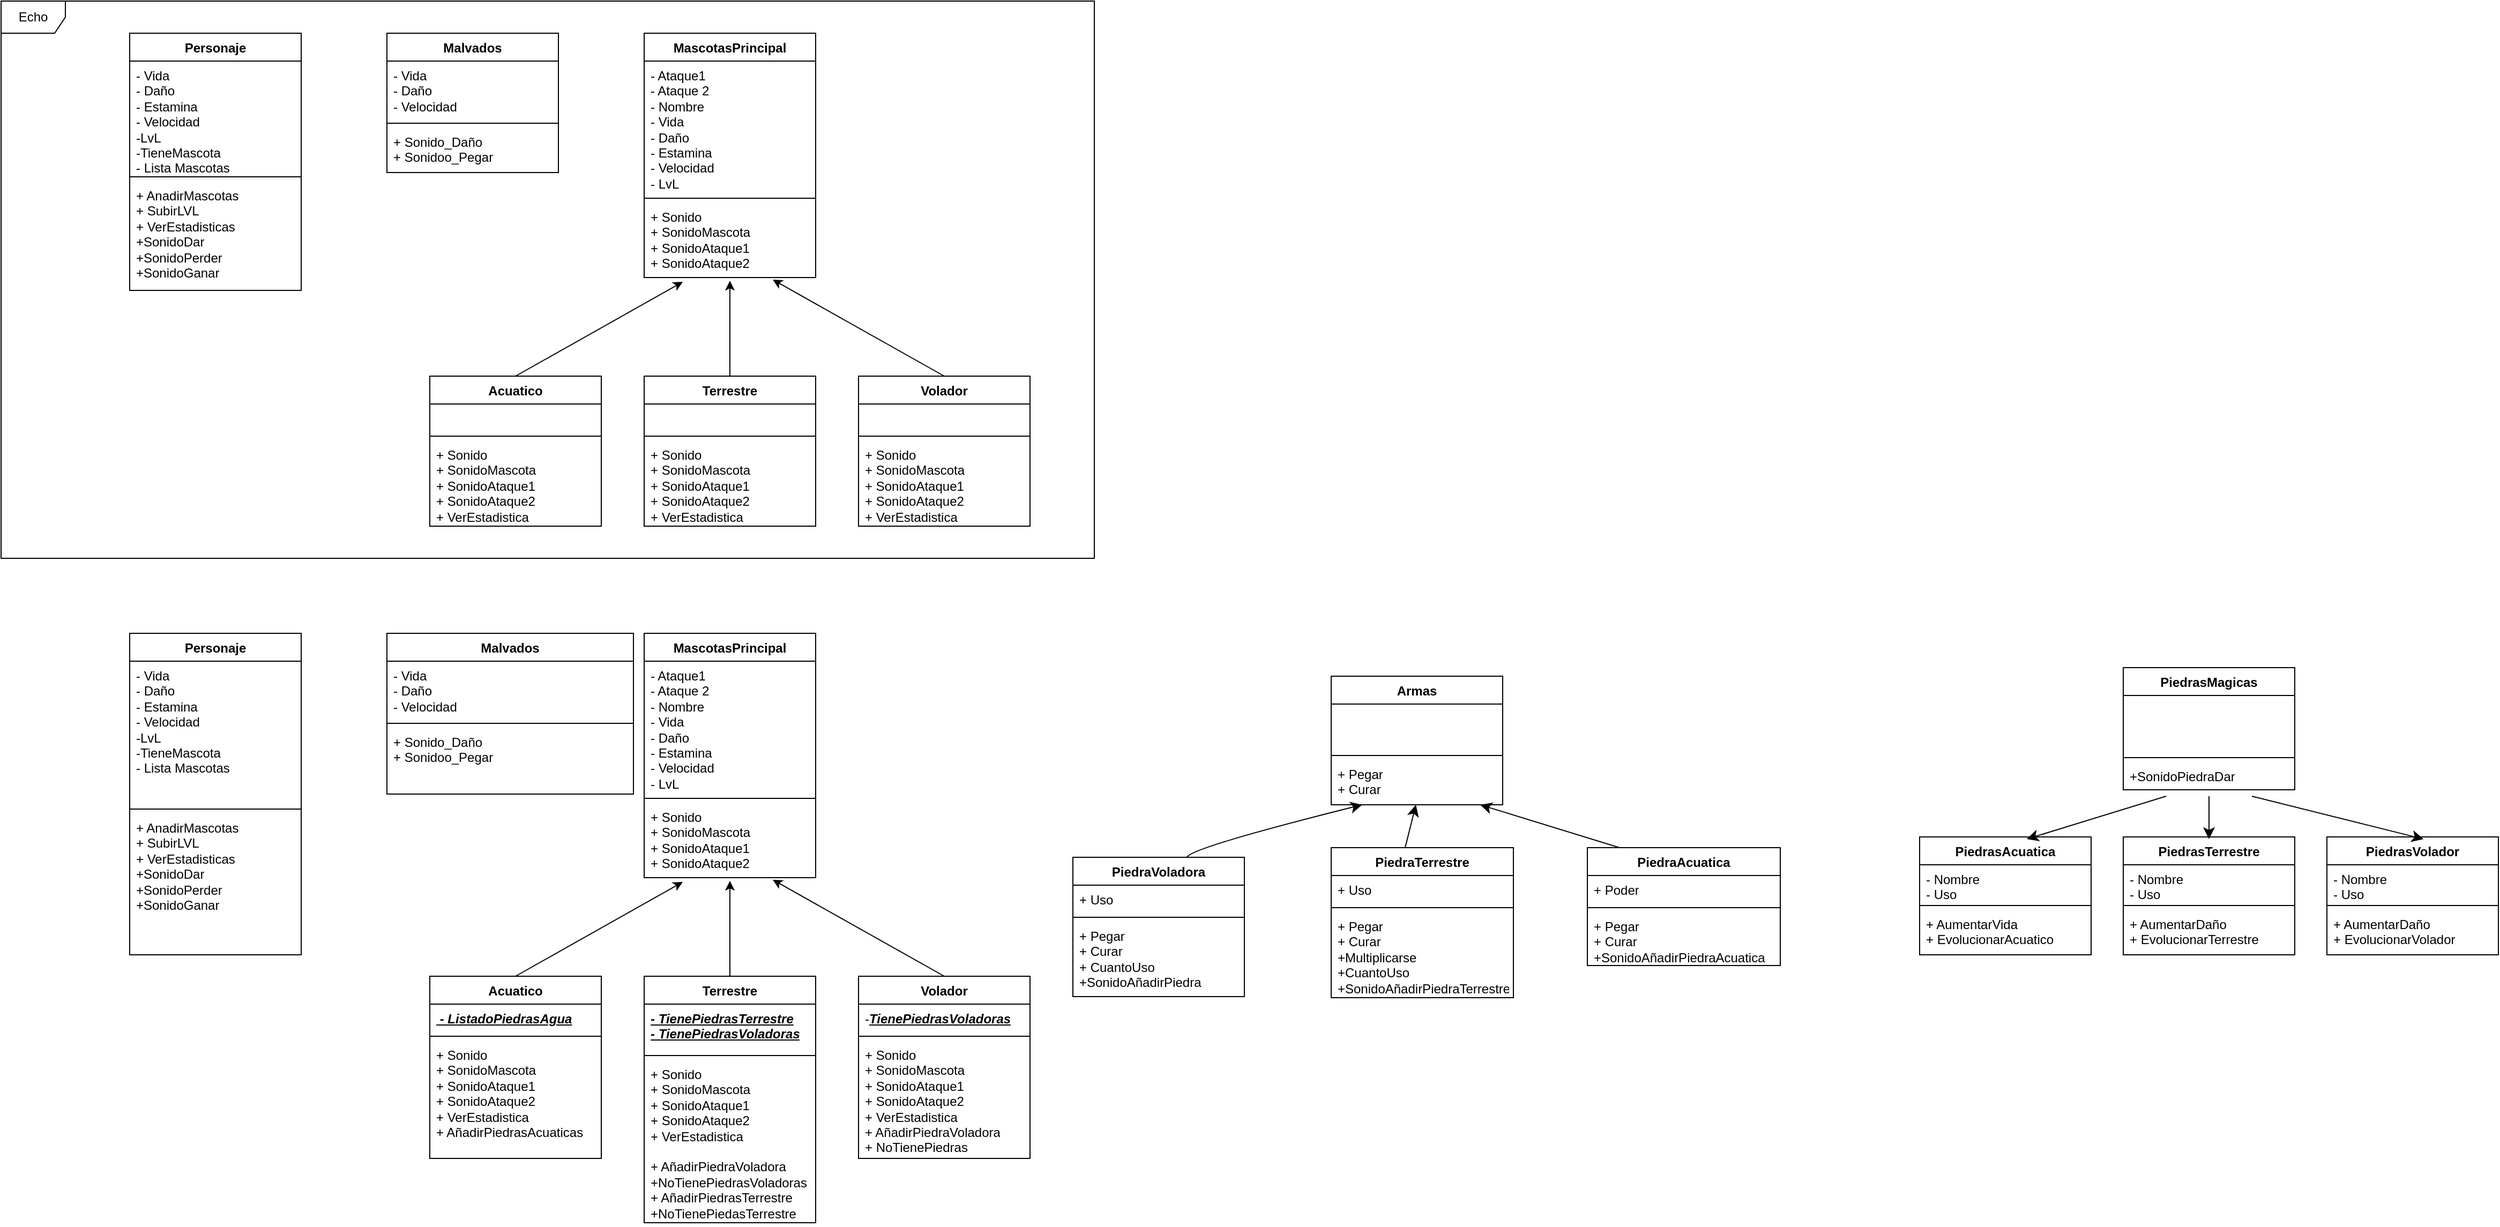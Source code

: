 <mxfile version="24.2.5" type="device">
  <diagram name="Página-1" id="7zkVyTDvdfj_mSpwI1TV">
    <mxGraphModel dx="704" dy="495" grid="1" gridSize="10" guides="1" tooltips="1" connect="1" arrows="1" fold="1" page="1" pageScale="1" pageWidth="827" pageHeight="1169" math="0" shadow="0">
      <root>
        <mxCell id="0" />
        <mxCell id="1" parent="0" />
        <mxCell id="8Huzl1lIxEy7IDUvFNa8-1" value="Personaje" style="swimlane;fontStyle=1;align=center;verticalAlign=top;childLayout=stackLayout;horizontal=1;startSize=26;horizontalStack=0;resizeParent=1;resizeParentMax=0;resizeLast=0;collapsible=1;marginBottom=0;whiteSpace=wrap;html=1;" parent="1" vertex="1">
          <mxGeometry x="120" y="40" width="160" height="240" as="geometry" />
        </mxCell>
        <mxCell id="8Huzl1lIxEy7IDUvFNa8-2" value="- Vida&lt;br&gt;- Daño&lt;br&gt;- Estamina&lt;br&gt;- Velocidad&lt;br&gt;-LvL&lt;br&gt;-TieneMascota&lt;br&gt;- Lista Mascotas" style="text;strokeColor=none;fillColor=none;align=left;verticalAlign=top;spacingLeft=4;spacingRight=4;overflow=hidden;rotatable=0;points=[[0,0.5],[1,0.5]];portConstraint=eastwest;whiteSpace=wrap;html=1;" parent="8Huzl1lIxEy7IDUvFNa8-1" vertex="1">
          <mxGeometry y="26" width="160" height="104" as="geometry" />
        </mxCell>
        <mxCell id="8Huzl1lIxEy7IDUvFNa8-3" value="" style="line;strokeWidth=1;fillColor=none;align=left;verticalAlign=middle;spacingTop=-1;spacingLeft=3;spacingRight=3;rotatable=0;labelPosition=right;points=[];portConstraint=eastwest;strokeColor=inherit;" parent="8Huzl1lIxEy7IDUvFNa8-1" vertex="1">
          <mxGeometry y="130" width="160" height="8" as="geometry" />
        </mxCell>
        <mxCell id="8Huzl1lIxEy7IDUvFNa8-4" value="+ AnadirMascotas&lt;br&gt;+ SubirLVL&lt;br&gt;+ VerEstadisticas&lt;br&gt;+SonidoDar&lt;br&gt;+SonidoPerder&lt;br&gt;+SonidoGanar" style="text;strokeColor=none;fillColor=none;align=left;verticalAlign=top;spacingLeft=4;spacingRight=4;overflow=hidden;rotatable=0;points=[[0,0.5],[1,0.5]];portConstraint=eastwest;whiteSpace=wrap;html=1;" parent="8Huzl1lIxEy7IDUvFNa8-1" vertex="1">
          <mxGeometry y="138" width="160" height="102" as="geometry" />
        </mxCell>
        <mxCell id="8Huzl1lIxEy7IDUvFNa8-5" value="Malvados" style="swimlane;fontStyle=1;align=center;verticalAlign=top;childLayout=stackLayout;horizontal=1;startSize=26;horizontalStack=0;resizeParent=1;resizeParentMax=0;resizeLast=0;collapsible=1;marginBottom=0;whiteSpace=wrap;html=1;" parent="1" vertex="1">
          <mxGeometry x="360" y="40" width="160" height="130" as="geometry" />
        </mxCell>
        <mxCell id="8Huzl1lIxEy7IDUvFNa8-6" value="- Vida&lt;br&gt;- Daño&lt;br&gt;- Velocidad" style="text;strokeColor=none;fillColor=none;align=left;verticalAlign=top;spacingLeft=4;spacingRight=4;overflow=hidden;rotatable=0;points=[[0,0.5],[1,0.5]];portConstraint=eastwest;whiteSpace=wrap;html=1;" parent="8Huzl1lIxEy7IDUvFNa8-5" vertex="1">
          <mxGeometry y="26" width="160" height="54" as="geometry" />
        </mxCell>
        <mxCell id="8Huzl1lIxEy7IDUvFNa8-7" value="" style="line;strokeWidth=1;fillColor=none;align=left;verticalAlign=middle;spacingTop=-1;spacingLeft=3;spacingRight=3;rotatable=0;labelPosition=right;points=[];portConstraint=eastwest;strokeColor=inherit;" parent="8Huzl1lIxEy7IDUvFNa8-5" vertex="1">
          <mxGeometry y="80" width="160" height="8" as="geometry" />
        </mxCell>
        <mxCell id="8Huzl1lIxEy7IDUvFNa8-8" value="+ Sonido_Daño&lt;br&gt;+ Sonidoo_Pegar" style="text;strokeColor=none;fillColor=none;align=left;verticalAlign=top;spacingLeft=4;spacingRight=4;overflow=hidden;rotatable=0;points=[[0,0.5],[1,0.5]];portConstraint=eastwest;whiteSpace=wrap;html=1;" parent="8Huzl1lIxEy7IDUvFNa8-5" vertex="1">
          <mxGeometry y="88" width="160" height="42" as="geometry" />
        </mxCell>
        <mxCell id="8Huzl1lIxEy7IDUvFNa8-9" value="MascotasPrincipal" style="swimlane;fontStyle=1;align=center;verticalAlign=top;childLayout=stackLayout;horizontal=1;startSize=26;horizontalStack=0;resizeParent=1;resizeParentMax=0;resizeLast=0;collapsible=1;marginBottom=0;whiteSpace=wrap;html=1;" parent="1" vertex="1">
          <mxGeometry x="600" y="40" width="160" height="228" as="geometry" />
        </mxCell>
        <mxCell id="8Huzl1lIxEy7IDUvFNa8-10" value="- Ataque1&lt;br&gt;- Ataque 2&lt;br&gt;- Nombre&lt;br&gt;- Vida&lt;br&gt;- Daño&lt;br&gt;- Estamina&lt;br&gt;- Velocidad&lt;br&gt;- LvL" style="text;strokeColor=none;fillColor=none;align=left;verticalAlign=top;spacingLeft=4;spacingRight=4;overflow=hidden;rotatable=0;points=[[0,0.5],[1,0.5]];portConstraint=eastwest;whiteSpace=wrap;html=1;" parent="8Huzl1lIxEy7IDUvFNa8-9" vertex="1">
          <mxGeometry y="26" width="160" height="124" as="geometry" />
        </mxCell>
        <mxCell id="8Huzl1lIxEy7IDUvFNa8-11" value="" style="line;strokeWidth=1;fillColor=none;align=left;verticalAlign=middle;spacingTop=-1;spacingLeft=3;spacingRight=3;rotatable=0;labelPosition=right;points=[];portConstraint=eastwest;strokeColor=inherit;" parent="8Huzl1lIxEy7IDUvFNa8-9" vertex="1">
          <mxGeometry y="150" width="160" height="8" as="geometry" />
        </mxCell>
        <mxCell id="8Huzl1lIxEy7IDUvFNa8-12" value="+ Sonido&lt;br&gt;+ SonidoMascota&lt;br&gt;+ SonidoAtaque1&lt;br&gt;+ SonidoAtaque2" style="text;strokeColor=none;fillColor=none;align=left;verticalAlign=top;spacingLeft=4;spacingRight=4;overflow=hidden;rotatable=0;points=[[0,0.5],[1,0.5]];portConstraint=eastwest;whiteSpace=wrap;html=1;" parent="8Huzl1lIxEy7IDUvFNa8-9" vertex="1">
          <mxGeometry y="158" width="160" height="70" as="geometry" />
        </mxCell>
        <mxCell id="8Huzl1lIxEy7IDUvFNa8-13" value="Acuatico" style="swimlane;fontStyle=1;align=center;verticalAlign=top;childLayout=stackLayout;horizontal=1;startSize=26;horizontalStack=0;resizeParent=1;resizeParentMax=0;resizeLast=0;collapsible=1;marginBottom=0;whiteSpace=wrap;html=1;" parent="1" vertex="1">
          <mxGeometry x="400" y="360" width="160" height="140" as="geometry" />
        </mxCell>
        <mxCell id="8Huzl1lIxEy7IDUvFNa8-14" value="&lt;br&gt;&lt;br&gt;" style="text;strokeColor=none;fillColor=none;align=left;verticalAlign=top;spacingLeft=4;spacingRight=4;overflow=hidden;rotatable=0;points=[[0,0.5],[1,0.5]];portConstraint=eastwest;whiteSpace=wrap;html=1;" parent="8Huzl1lIxEy7IDUvFNa8-13" vertex="1">
          <mxGeometry y="26" width="160" height="26" as="geometry" />
        </mxCell>
        <mxCell id="8Huzl1lIxEy7IDUvFNa8-15" value="" style="line;strokeWidth=1;fillColor=none;align=left;verticalAlign=middle;spacingTop=-1;spacingLeft=3;spacingRight=3;rotatable=0;labelPosition=right;points=[];portConstraint=eastwest;strokeColor=inherit;" parent="8Huzl1lIxEy7IDUvFNa8-13" vertex="1">
          <mxGeometry y="52" width="160" height="8" as="geometry" />
        </mxCell>
        <mxCell id="8Huzl1lIxEy7IDUvFNa8-16" value="+ Sonido&lt;br style=&quot;border-color: var(--border-color);&quot;&gt;+ SonidoMascota&lt;br style=&quot;border-color: var(--border-color);&quot;&gt;+ SonidoAtaque1&lt;br style=&quot;border-color: var(--border-color);&quot;&gt;+ SonidoAtaque2&lt;br&gt;+ VerEstadistica" style="text;strokeColor=none;fillColor=none;align=left;verticalAlign=top;spacingLeft=4;spacingRight=4;overflow=hidden;rotatable=0;points=[[0,0.5],[1,0.5]];portConstraint=eastwest;whiteSpace=wrap;html=1;" parent="8Huzl1lIxEy7IDUvFNa8-13" vertex="1">
          <mxGeometry y="60" width="160" height="80" as="geometry" />
        </mxCell>
        <mxCell id="8Huzl1lIxEy7IDUvFNa8-17" value="Terrestre" style="swimlane;fontStyle=1;align=center;verticalAlign=top;childLayout=stackLayout;horizontal=1;startSize=26;horizontalStack=0;resizeParent=1;resizeParentMax=0;resizeLast=0;collapsible=1;marginBottom=0;whiteSpace=wrap;html=1;" parent="1" vertex="1">
          <mxGeometry x="600" y="360" width="160" height="140" as="geometry" />
        </mxCell>
        <mxCell id="8Huzl1lIxEy7IDUvFNa8-18" value="&lt;br&gt;&lt;br&gt;" style="text;strokeColor=none;fillColor=none;align=left;verticalAlign=top;spacingLeft=4;spacingRight=4;overflow=hidden;rotatable=0;points=[[0,0.5],[1,0.5]];portConstraint=eastwest;whiteSpace=wrap;html=1;" parent="8Huzl1lIxEy7IDUvFNa8-17" vertex="1">
          <mxGeometry y="26" width="160" height="26" as="geometry" />
        </mxCell>
        <mxCell id="8Huzl1lIxEy7IDUvFNa8-19" value="" style="line;strokeWidth=1;fillColor=none;align=left;verticalAlign=middle;spacingTop=-1;spacingLeft=3;spacingRight=3;rotatable=0;labelPosition=right;points=[];portConstraint=eastwest;strokeColor=inherit;" parent="8Huzl1lIxEy7IDUvFNa8-17" vertex="1">
          <mxGeometry y="52" width="160" height="8" as="geometry" />
        </mxCell>
        <mxCell id="8Huzl1lIxEy7IDUvFNa8-20" value="+ Sonido&lt;br style=&quot;border-color: var(--border-color);&quot;&gt;+ SonidoMascota&lt;br style=&quot;border-color: var(--border-color);&quot;&gt;+ SonidoAtaque1&lt;br style=&quot;border-color: var(--border-color);&quot;&gt;+ SonidoAtaque2&lt;br&gt;+ VerEstadistica" style="text;strokeColor=none;fillColor=none;align=left;verticalAlign=top;spacingLeft=4;spacingRight=4;overflow=hidden;rotatable=0;points=[[0,0.5],[1,0.5]];portConstraint=eastwest;whiteSpace=wrap;html=1;" parent="8Huzl1lIxEy7IDUvFNa8-17" vertex="1">
          <mxGeometry y="60" width="160" height="80" as="geometry" />
        </mxCell>
        <mxCell id="8Huzl1lIxEy7IDUvFNa8-21" value="Volador" style="swimlane;fontStyle=1;align=center;verticalAlign=top;childLayout=stackLayout;horizontal=1;startSize=26;horizontalStack=0;resizeParent=1;resizeParentMax=0;resizeLast=0;collapsible=1;marginBottom=0;whiteSpace=wrap;html=1;" parent="1" vertex="1">
          <mxGeometry x="800" y="360" width="160" height="140" as="geometry" />
        </mxCell>
        <mxCell id="8Huzl1lIxEy7IDUvFNa8-22" value="&lt;br&gt;&lt;br&gt;" style="text;strokeColor=none;fillColor=none;align=left;verticalAlign=top;spacingLeft=4;spacingRight=4;overflow=hidden;rotatable=0;points=[[0,0.5],[1,0.5]];portConstraint=eastwest;whiteSpace=wrap;html=1;" parent="8Huzl1lIxEy7IDUvFNa8-21" vertex="1">
          <mxGeometry y="26" width="160" height="26" as="geometry" />
        </mxCell>
        <mxCell id="8Huzl1lIxEy7IDUvFNa8-23" value="" style="line;strokeWidth=1;fillColor=none;align=left;verticalAlign=middle;spacingTop=-1;spacingLeft=3;spacingRight=3;rotatable=0;labelPosition=right;points=[];portConstraint=eastwest;strokeColor=inherit;" parent="8Huzl1lIxEy7IDUvFNa8-21" vertex="1">
          <mxGeometry y="52" width="160" height="8" as="geometry" />
        </mxCell>
        <mxCell id="8Huzl1lIxEy7IDUvFNa8-24" value="+ Sonido&lt;br style=&quot;border-color: var(--border-color);&quot;&gt;+ SonidoMascota&lt;br style=&quot;border-color: var(--border-color);&quot;&gt;+ SonidoAtaque1&lt;br style=&quot;border-color: var(--border-color);&quot;&gt;+ SonidoAtaque2&lt;br&gt;+ VerEstadistica" style="text;strokeColor=none;fillColor=none;align=left;verticalAlign=top;spacingLeft=4;spacingRight=4;overflow=hidden;rotatable=0;points=[[0,0.5],[1,0.5]];portConstraint=eastwest;whiteSpace=wrap;html=1;" parent="8Huzl1lIxEy7IDUvFNa8-21" vertex="1">
          <mxGeometry y="60" width="160" height="80" as="geometry" />
        </mxCell>
        <mxCell id="8Huzl1lIxEy7IDUvFNa8-25" value="" style="endArrow=classic;html=1;rounded=0;exitX=0.5;exitY=0;exitDx=0;exitDy=0;" parent="1" source="8Huzl1lIxEy7IDUvFNa8-13" edge="1">
          <mxGeometry width="50" height="50" relative="1" as="geometry">
            <mxPoint x="480" y="360" as="sourcePoint" />
            <mxPoint x="636" y="272" as="targetPoint" />
          </mxGeometry>
        </mxCell>
        <mxCell id="8Huzl1lIxEy7IDUvFNa8-26" value="" style="endArrow=classic;html=1;rounded=0;entryX=0.5;entryY=1.043;entryDx=0;entryDy=0;entryPerimeter=0;" parent="1" target="8Huzl1lIxEy7IDUvFNa8-12" edge="1">
          <mxGeometry width="50" height="50" relative="1" as="geometry">
            <mxPoint x="680" y="360" as="sourcePoint" />
            <mxPoint x="730" y="310" as="targetPoint" />
          </mxGeometry>
        </mxCell>
        <mxCell id="8Huzl1lIxEy7IDUvFNa8-27" value="" style="endArrow=classic;html=1;rounded=0;" parent="1" edge="1">
          <mxGeometry width="50" height="50" relative="1" as="geometry">
            <mxPoint x="880" y="360" as="sourcePoint" />
            <mxPoint x="720" y="270" as="targetPoint" />
          </mxGeometry>
        </mxCell>
        <mxCell id="8Huzl1lIxEy7IDUvFNa8-28" value="Echo" style="shape=umlFrame;whiteSpace=wrap;html=1;pointerEvents=0;" parent="1" vertex="1">
          <mxGeometry y="10" width="1020" height="520" as="geometry" />
        </mxCell>
        <mxCell id="8Huzl1lIxEy7IDUvFNa8-29" value="Personaje" style="swimlane;fontStyle=1;align=center;verticalAlign=top;childLayout=stackLayout;horizontal=1;startSize=26;horizontalStack=0;resizeParent=1;resizeParentMax=0;resizeLast=0;collapsible=1;marginBottom=0;whiteSpace=wrap;html=1;" parent="1" vertex="1">
          <mxGeometry x="120" y="600" width="160" height="300" as="geometry" />
        </mxCell>
        <mxCell id="8Huzl1lIxEy7IDUvFNa8-30" value="- Vida&lt;br&gt;- Daño&lt;br&gt;- Estamina&lt;br&gt;- Velocidad&lt;br&gt;-LvL&lt;br&gt;-TieneMascota&lt;br&gt;- Lista Mascotas" style="text;strokeColor=none;fillColor=none;align=left;verticalAlign=top;spacingLeft=4;spacingRight=4;overflow=hidden;rotatable=0;points=[[0,0.5],[1,0.5]];portConstraint=eastwest;whiteSpace=wrap;html=1;" parent="8Huzl1lIxEy7IDUvFNa8-29" vertex="1">
          <mxGeometry y="26" width="160" height="134" as="geometry" />
        </mxCell>
        <mxCell id="8Huzl1lIxEy7IDUvFNa8-31" value="" style="line;strokeWidth=1;fillColor=none;align=left;verticalAlign=middle;spacingTop=-1;spacingLeft=3;spacingRight=3;rotatable=0;labelPosition=right;points=[];portConstraint=eastwest;strokeColor=inherit;" parent="8Huzl1lIxEy7IDUvFNa8-29" vertex="1">
          <mxGeometry y="160" width="160" height="8" as="geometry" />
        </mxCell>
        <mxCell id="8Huzl1lIxEy7IDUvFNa8-32" value="+ AnadirMascotas&lt;br&gt;+ SubirLVL&lt;br&gt;+ VerEstadisticas&lt;br&gt;+SonidoDar&lt;br&gt;+SonidoPerder&lt;br&gt;+SonidoGanar" style="text;strokeColor=none;fillColor=none;align=left;verticalAlign=top;spacingLeft=4;spacingRight=4;overflow=hidden;rotatable=0;points=[[0,0.5],[1,0.5]];portConstraint=eastwest;whiteSpace=wrap;html=1;" parent="8Huzl1lIxEy7IDUvFNa8-29" vertex="1">
          <mxGeometry y="168" width="160" height="132" as="geometry" />
        </mxCell>
        <mxCell id="8Huzl1lIxEy7IDUvFNa8-33" value="Malvados" style="swimlane;fontStyle=1;align=center;verticalAlign=top;childLayout=stackLayout;horizontal=1;startSize=26;horizontalStack=0;resizeParent=1;resizeParentMax=0;resizeLast=0;collapsible=1;marginBottom=0;whiteSpace=wrap;html=1;" parent="1" vertex="1">
          <mxGeometry x="360" y="600" width="230" height="150" as="geometry" />
        </mxCell>
        <mxCell id="8Huzl1lIxEy7IDUvFNa8-34" value="- Vida&lt;br&gt;- Daño&lt;br&gt;- Velocidad" style="text;align=left;verticalAlign=top;spacingLeft=4;spacingRight=4;overflow=hidden;rotatable=0;points=[[0,0.5],[1,0.5]];portConstraint=eastwest;whiteSpace=wrap;html=1;" parent="8Huzl1lIxEy7IDUvFNa8-33" vertex="1">
          <mxGeometry y="26" width="230" height="54" as="geometry" />
        </mxCell>
        <mxCell id="8Huzl1lIxEy7IDUvFNa8-35" value="" style="line;strokeWidth=1;fillColor=none;align=left;verticalAlign=middle;spacingTop=-1;spacingLeft=3;spacingRight=3;rotatable=0;labelPosition=right;points=[];portConstraint=eastwest;strokeColor=inherit;" parent="8Huzl1lIxEy7IDUvFNa8-33" vertex="1">
          <mxGeometry y="80" width="230" height="8" as="geometry" />
        </mxCell>
        <mxCell id="8Huzl1lIxEy7IDUvFNa8-36" value="+ Sonido_Daño&lt;br&gt;+ Sonidoo_Pegar" style="text;strokeColor=none;fillColor=none;align=left;verticalAlign=top;spacingLeft=4;spacingRight=4;overflow=hidden;rotatable=0;points=[[0,0.5],[1,0.5]];portConstraint=eastwest;whiteSpace=wrap;html=1;" parent="8Huzl1lIxEy7IDUvFNa8-33" vertex="1">
          <mxGeometry y="88" width="230" height="62" as="geometry" />
        </mxCell>
        <mxCell id="8Huzl1lIxEy7IDUvFNa8-37" value="MascotasPrincipal" style="swimlane;fontStyle=1;align=center;verticalAlign=top;childLayout=stackLayout;horizontal=1;startSize=26;horizontalStack=0;resizeParent=1;resizeParentMax=0;resizeLast=0;collapsible=1;marginBottom=0;whiteSpace=wrap;html=1;" parent="1" vertex="1">
          <mxGeometry x="600" y="600" width="160" height="228" as="geometry" />
        </mxCell>
        <mxCell id="8Huzl1lIxEy7IDUvFNa8-38" value="- Ataque1&lt;br&gt;- Ataque 2&lt;br&gt;- Nombre&lt;br&gt;- Vida&lt;br&gt;- Daño&lt;br&gt;- Estamina&lt;br&gt;- Velocidad&lt;br&gt;- LvL" style="text;strokeColor=none;fillColor=none;align=left;verticalAlign=top;spacingLeft=4;spacingRight=4;overflow=hidden;rotatable=0;points=[[0,0.5],[1,0.5]];portConstraint=eastwest;whiteSpace=wrap;html=1;" parent="8Huzl1lIxEy7IDUvFNa8-37" vertex="1">
          <mxGeometry y="26" width="160" height="124" as="geometry" />
        </mxCell>
        <mxCell id="8Huzl1lIxEy7IDUvFNa8-39" value="" style="line;strokeWidth=1;fillColor=none;align=left;verticalAlign=middle;spacingTop=-1;spacingLeft=3;spacingRight=3;rotatable=0;labelPosition=right;points=[];portConstraint=eastwest;strokeColor=inherit;" parent="8Huzl1lIxEy7IDUvFNa8-37" vertex="1">
          <mxGeometry y="150" width="160" height="8" as="geometry" />
        </mxCell>
        <mxCell id="8Huzl1lIxEy7IDUvFNa8-40" value="+ Sonido&lt;br&gt;+ SonidoMascota&lt;br&gt;+ SonidoAtaque1&lt;br&gt;+ SonidoAtaque2" style="text;strokeColor=none;fillColor=none;align=left;verticalAlign=top;spacingLeft=4;spacingRight=4;overflow=hidden;rotatable=0;points=[[0,0.5],[1,0.5]];portConstraint=eastwest;whiteSpace=wrap;html=1;" parent="8Huzl1lIxEy7IDUvFNa8-37" vertex="1">
          <mxGeometry y="158" width="160" height="70" as="geometry" />
        </mxCell>
        <mxCell id="8Huzl1lIxEy7IDUvFNa8-41" value="Acuatico" style="swimlane;fontStyle=1;align=center;verticalAlign=top;childLayout=stackLayout;horizontal=1;startSize=26;horizontalStack=0;resizeParent=1;resizeParentMax=0;resizeLast=0;collapsible=1;marginBottom=0;whiteSpace=wrap;html=1;" parent="1" vertex="1">
          <mxGeometry x="400" y="920" width="160" height="170" as="geometry" />
        </mxCell>
        <mxCell id="8Huzl1lIxEy7IDUvFNa8-42" value="&lt;b&gt;&lt;i&gt;&lt;u&gt;&amp;nbsp;- ListadoPiedrasAgua&lt;/u&gt;&lt;/i&gt;&lt;/b&gt;" style="text;strokeColor=none;fillColor=none;align=left;verticalAlign=top;spacingLeft=4;spacingRight=4;overflow=hidden;rotatable=0;points=[[0,0.5],[1,0.5]];portConstraint=eastwest;whiteSpace=wrap;html=1;" parent="8Huzl1lIxEy7IDUvFNa8-41" vertex="1">
          <mxGeometry y="26" width="160" height="26" as="geometry" />
        </mxCell>
        <mxCell id="8Huzl1lIxEy7IDUvFNa8-43" value="" style="line;strokeWidth=1;fillColor=none;align=left;verticalAlign=middle;spacingTop=-1;spacingLeft=3;spacingRight=3;rotatable=0;labelPosition=right;points=[];portConstraint=eastwest;strokeColor=inherit;" parent="8Huzl1lIxEy7IDUvFNa8-41" vertex="1">
          <mxGeometry y="52" width="160" height="8" as="geometry" />
        </mxCell>
        <mxCell id="8Huzl1lIxEy7IDUvFNa8-44" value="+ Sonido&lt;br style=&quot;border-color: var(--border-color);&quot;&gt;+ SonidoMascota&lt;br style=&quot;border-color: var(--border-color);&quot;&gt;+ SonidoAtaque1&lt;br style=&quot;border-color: var(--border-color);&quot;&gt;+ SonidoAtaque2&lt;br&gt;+ VerEstadistica&lt;div&gt;+ AñadirPiedrasAcuaticas&lt;/div&gt;&lt;div&gt;&lt;br&gt;&lt;/div&gt;" style="text;strokeColor=none;fillColor=none;align=left;verticalAlign=top;spacingLeft=4;spacingRight=4;overflow=hidden;rotatable=0;points=[[0,0.5],[1,0.5]];portConstraint=eastwest;whiteSpace=wrap;html=1;" parent="8Huzl1lIxEy7IDUvFNa8-41" vertex="1">
          <mxGeometry y="60" width="160" height="110" as="geometry" />
        </mxCell>
        <mxCell id="8Huzl1lIxEy7IDUvFNa8-45" value="Terrestre" style="swimlane;fontStyle=1;align=center;verticalAlign=top;childLayout=stackLayout;horizontal=1;startSize=26;horizontalStack=0;resizeParent=1;resizeParentMax=0;resizeLast=0;collapsible=1;marginBottom=0;whiteSpace=wrap;html=1;" parent="1" vertex="1">
          <mxGeometry x="600" y="920" width="160" height="230" as="geometry" />
        </mxCell>
        <mxCell id="8Huzl1lIxEy7IDUvFNa8-46" value="&lt;u&gt;&lt;i&gt;&lt;b&gt;- TienePiedrasTerrestre&lt;/b&gt;&lt;/i&gt;&lt;/u&gt;&lt;div&gt;&lt;u&gt;&lt;i&gt;&lt;b&gt;- TienePiedrasVoladoras&lt;/b&gt;&lt;/i&gt;&lt;/u&gt;&lt;/div&gt;" style="text;strokeColor=none;fillColor=none;align=left;verticalAlign=top;spacingLeft=4;spacingRight=4;overflow=hidden;rotatable=0;points=[[0,0.5],[1,0.5]];portConstraint=eastwest;whiteSpace=wrap;html=1;" parent="8Huzl1lIxEy7IDUvFNa8-45" vertex="1">
          <mxGeometry y="26" width="160" height="44" as="geometry" />
        </mxCell>
        <mxCell id="8Huzl1lIxEy7IDUvFNa8-47" value="" style="line;strokeWidth=1;fillColor=none;align=left;verticalAlign=middle;spacingTop=-1;spacingLeft=3;spacingRight=3;rotatable=0;labelPosition=right;points=[];portConstraint=eastwest;strokeColor=inherit;" parent="8Huzl1lIxEy7IDUvFNa8-45" vertex="1">
          <mxGeometry y="70" width="160" height="8" as="geometry" />
        </mxCell>
        <mxCell id="8Huzl1lIxEy7IDUvFNa8-48" value="+ Sonido&lt;br style=&quot;border-color: var(--border-color);&quot;&gt;+ SonidoMascota&lt;br style=&quot;border-color: var(--border-color);&quot;&gt;+ SonidoAtaque1&lt;br style=&quot;border-color: var(--border-color);&quot;&gt;+ SonidoAtaque2&lt;br&gt;+ VerEstadistica&lt;div&gt;&lt;br&gt;&lt;/div&gt;&lt;div&gt;+ AñadirPiedraVoladora&lt;/div&gt;&lt;div&gt;+NoTienePiedrasVoladoras&lt;/div&gt;&lt;div&gt;+ AñadirPiedrasTerrestre&lt;/div&gt;&lt;div&gt;+NoTienePiedasTerrestre&lt;/div&gt;" style="text;strokeColor=none;fillColor=none;align=left;verticalAlign=top;spacingLeft=4;spacingRight=4;overflow=hidden;rotatable=0;points=[[0,0.5],[1,0.5]];portConstraint=eastwest;whiteSpace=wrap;html=1;" parent="8Huzl1lIxEy7IDUvFNa8-45" vertex="1">
          <mxGeometry y="78" width="160" height="152" as="geometry" />
        </mxCell>
        <mxCell id="8Huzl1lIxEy7IDUvFNa8-49" value="Volador" style="swimlane;fontStyle=1;align=center;verticalAlign=top;childLayout=stackLayout;horizontal=1;startSize=26;horizontalStack=0;resizeParent=1;resizeParentMax=0;resizeLast=0;collapsible=1;marginBottom=0;whiteSpace=wrap;html=1;" parent="1" vertex="1">
          <mxGeometry x="800" y="920" width="160" height="170" as="geometry" />
        </mxCell>
        <mxCell id="8Huzl1lIxEy7IDUvFNa8-50" value="-&lt;i&gt;&lt;b&gt;&lt;u&gt;TienePiedrasVoladoras&lt;/u&gt;&lt;/b&gt;&lt;/i&gt;" style="text;strokeColor=none;fillColor=none;align=left;verticalAlign=top;spacingLeft=4;spacingRight=4;overflow=hidden;rotatable=0;points=[[0,0.5],[1,0.5]];portConstraint=eastwest;whiteSpace=wrap;html=1;" parent="8Huzl1lIxEy7IDUvFNa8-49" vertex="1">
          <mxGeometry y="26" width="160" height="26" as="geometry" />
        </mxCell>
        <mxCell id="8Huzl1lIxEy7IDUvFNa8-51" value="" style="line;strokeWidth=1;fillColor=none;align=left;verticalAlign=middle;spacingTop=-1;spacingLeft=3;spacingRight=3;rotatable=0;labelPosition=right;points=[];portConstraint=eastwest;strokeColor=inherit;" parent="8Huzl1lIxEy7IDUvFNa8-49" vertex="1">
          <mxGeometry y="52" width="160" height="8" as="geometry" />
        </mxCell>
        <mxCell id="8Huzl1lIxEy7IDUvFNa8-52" value="+ Sonido&lt;br style=&quot;border-color: var(--border-color);&quot;&gt;+ SonidoMascota&lt;br style=&quot;border-color: var(--border-color);&quot;&gt;+ SonidoAtaque1&lt;br style=&quot;border-color: var(--border-color);&quot;&gt;+ SonidoAtaque2&lt;br&gt;+ VerEstadistica&lt;div&gt;+ AñadirPiedraVoladora&lt;/div&gt;&lt;div&gt;+ NoTienePiedras&lt;/div&gt;" style="text;strokeColor=none;fillColor=none;align=left;verticalAlign=top;spacingLeft=4;spacingRight=4;overflow=hidden;rotatable=0;points=[[0,0.5],[1,0.5]];portConstraint=eastwest;whiteSpace=wrap;html=1;" parent="8Huzl1lIxEy7IDUvFNa8-49" vertex="1">
          <mxGeometry y="60" width="160" height="110" as="geometry" />
        </mxCell>
        <mxCell id="8Huzl1lIxEy7IDUvFNa8-53" value="" style="endArrow=classic;html=1;rounded=0;exitX=0.5;exitY=0;exitDx=0;exitDy=0;" parent="1" source="8Huzl1lIxEy7IDUvFNa8-41" edge="1">
          <mxGeometry width="50" height="50" relative="1" as="geometry">
            <mxPoint x="480" y="920" as="sourcePoint" />
            <mxPoint x="636" y="832" as="targetPoint" />
          </mxGeometry>
        </mxCell>
        <mxCell id="8Huzl1lIxEy7IDUvFNa8-54" value="" style="endArrow=classic;html=1;rounded=0;entryX=0.5;entryY=1.043;entryDx=0;entryDy=0;entryPerimeter=0;" parent="1" target="8Huzl1lIxEy7IDUvFNa8-40" edge="1">
          <mxGeometry width="50" height="50" relative="1" as="geometry">
            <mxPoint x="680" y="920" as="sourcePoint" />
            <mxPoint x="730" y="870" as="targetPoint" />
          </mxGeometry>
        </mxCell>
        <mxCell id="8Huzl1lIxEy7IDUvFNa8-55" value="" style="endArrow=classic;html=1;rounded=0;" parent="1" edge="1">
          <mxGeometry width="50" height="50" relative="1" as="geometry">
            <mxPoint x="880" y="920" as="sourcePoint" />
            <mxPoint x="720" y="830" as="targetPoint" />
          </mxGeometry>
        </mxCell>
        <mxCell id="8Huzl1lIxEy7IDUvFNa8-56" value="PiedrasMagicas" style="swimlane;fontStyle=1;align=center;verticalAlign=top;childLayout=stackLayout;horizontal=1;startSize=26;horizontalStack=0;resizeParent=1;resizeParentMax=0;resizeLast=0;collapsible=1;marginBottom=0;whiteSpace=wrap;html=1;" parent="1" vertex="1">
          <mxGeometry x="1980" y="632" width="160" height="114" as="geometry" />
        </mxCell>
        <mxCell id="8Huzl1lIxEy7IDUvFNa8-57" value="&lt;br&gt;&lt;br&gt;" style="text;strokeColor=none;fillColor=none;align=left;verticalAlign=top;spacingLeft=4;spacingRight=4;overflow=hidden;rotatable=0;points=[[0,0.5],[1,0.5]];portConstraint=eastwest;whiteSpace=wrap;html=1;" parent="8Huzl1lIxEy7IDUvFNa8-56" vertex="1">
          <mxGeometry y="26" width="160" height="54" as="geometry" />
        </mxCell>
        <mxCell id="8Huzl1lIxEy7IDUvFNa8-58" value="" style="line;strokeWidth=1;fillColor=none;align=left;verticalAlign=middle;spacingTop=-1;spacingLeft=3;spacingRight=3;rotatable=0;labelPosition=right;points=[];portConstraint=eastwest;strokeColor=inherit;" parent="8Huzl1lIxEy7IDUvFNa8-56" vertex="1">
          <mxGeometry y="80" width="160" height="8" as="geometry" />
        </mxCell>
        <mxCell id="8Huzl1lIxEy7IDUvFNa8-59" value="+SonidoPiedraDar" style="text;strokeColor=none;fillColor=none;align=left;verticalAlign=top;spacingLeft=4;spacingRight=4;overflow=hidden;rotatable=0;points=[[0,0.5],[1,0.5]];portConstraint=eastwest;whiteSpace=wrap;html=1;" parent="8Huzl1lIxEy7IDUvFNa8-56" vertex="1">
          <mxGeometry y="88" width="160" height="26" as="geometry" />
        </mxCell>
        <mxCell id="8Huzl1lIxEy7IDUvFNa8-60" value="PiedrasAcuatica" style="swimlane;fontStyle=1;align=center;verticalAlign=top;childLayout=stackLayout;horizontal=1;startSize=26;horizontalStack=0;resizeParent=1;resizeParentMax=0;resizeLast=0;collapsible=1;marginBottom=0;whiteSpace=wrap;html=1;" parent="1" vertex="1">
          <mxGeometry x="1790" y="790" width="160" height="110" as="geometry" />
        </mxCell>
        <mxCell id="8Huzl1lIxEy7IDUvFNa8-61" value="- Nombre&lt;br&gt;- Uso" style="text;strokeColor=none;fillColor=none;align=left;verticalAlign=top;spacingLeft=4;spacingRight=4;overflow=hidden;rotatable=0;points=[[0,0.5],[1,0.5]];portConstraint=eastwest;whiteSpace=wrap;html=1;" parent="8Huzl1lIxEy7IDUvFNa8-60" vertex="1">
          <mxGeometry y="26" width="160" height="34" as="geometry" />
        </mxCell>
        <mxCell id="8Huzl1lIxEy7IDUvFNa8-62" value="" style="line;strokeWidth=1;fillColor=none;align=left;verticalAlign=middle;spacingTop=-1;spacingLeft=3;spacingRight=3;rotatable=0;labelPosition=right;points=[];portConstraint=eastwest;strokeColor=inherit;" parent="8Huzl1lIxEy7IDUvFNa8-60" vertex="1">
          <mxGeometry y="60" width="160" height="8" as="geometry" />
        </mxCell>
        <mxCell id="8Huzl1lIxEy7IDUvFNa8-63" value="+ AumentarVida&lt;div&gt;+ EvolucionarAcuatico&lt;/div&gt;" style="text;strokeColor=none;fillColor=none;align=left;verticalAlign=top;spacingLeft=4;spacingRight=4;overflow=hidden;rotatable=0;points=[[0,0.5],[1,0.5]];portConstraint=eastwest;whiteSpace=wrap;html=1;" parent="8Huzl1lIxEy7IDUvFNa8-60" vertex="1">
          <mxGeometry y="68" width="160" height="42" as="geometry" />
        </mxCell>
        <mxCell id="LW-K9nEIP4E9QOKwslH8-1" value="PiedrasTerrestre" style="swimlane;fontStyle=1;align=center;verticalAlign=top;childLayout=stackLayout;horizontal=1;startSize=26;horizontalStack=0;resizeParent=1;resizeParentMax=0;resizeLast=0;collapsible=1;marginBottom=0;whiteSpace=wrap;html=1;" parent="1" vertex="1">
          <mxGeometry x="1980" y="790" width="160" height="110" as="geometry" />
        </mxCell>
        <mxCell id="LW-K9nEIP4E9QOKwslH8-2" value="- Nombre&lt;br&gt;- Uso" style="text;strokeColor=none;fillColor=none;align=left;verticalAlign=top;spacingLeft=4;spacingRight=4;overflow=hidden;rotatable=0;points=[[0,0.5],[1,0.5]];portConstraint=eastwest;whiteSpace=wrap;html=1;" parent="LW-K9nEIP4E9QOKwslH8-1" vertex="1">
          <mxGeometry y="26" width="160" height="34" as="geometry" />
        </mxCell>
        <mxCell id="LW-K9nEIP4E9QOKwslH8-3" value="" style="line;strokeWidth=1;fillColor=none;align=left;verticalAlign=middle;spacingTop=-1;spacingLeft=3;spacingRight=3;rotatable=0;labelPosition=right;points=[];portConstraint=eastwest;strokeColor=inherit;" parent="LW-K9nEIP4E9QOKwslH8-1" vertex="1">
          <mxGeometry y="60" width="160" height="8" as="geometry" />
        </mxCell>
        <mxCell id="LW-K9nEIP4E9QOKwslH8-4" value="+ AumentarDaño&lt;div&gt;+ EvolucionarTerrestre&lt;/div&gt;" style="text;strokeColor=none;fillColor=none;align=left;verticalAlign=top;spacingLeft=4;spacingRight=4;overflow=hidden;rotatable=0;points=[[0,0.5],[1,0.5]];portConstraint=eastwest;whiteSpace=wrap;html=1;" parent="LW-K9nEIP4E9QOKwslH8-1" vertex="1">
          <mxGeometry y="68" width="160" height="42" as="geometry" />
        </mxCell>
        <mxCell id="LW-K9nEIP4E9QOKwslH8-5" value="PiedrasVolador" style="swimlane;fontStyle=1;align=center;verticalAlign=top;childLayout=stackLayout;horizontal=1;startSize=26;horizontalStack=0;resizeParent=1;resizeParentMax=0;resizeLast=0;collapsible=1;marginBottom=0;whiteSpace=wrap;html=1;" parent="1" vertex="1">
          <mxGeometry x="2170" y="790" width="160" height="110" as="geometry" />
        </mxCell>
        <mxCell id="LW-K9nEIP4E9QOKwslH8-6" value="- Nombre&lt;br&gt;- Uso" style="text;strokeColor=none;fillColor=none;align=left;verticalAlign=top;spacingLeft=4;spacingRight=4;overflow=hidden;rotatable=0;points=[[0,0.5],[1,0.5]];portConstraint=eastwest;whiteSpace=wrap;html=1;" parent="LW-K9nEIP4E9QOKwslH8-5" vertex="1">
          <mxGeometry y="26" width="160" height="34" as="geometry" />
        </mxCell>
        <mxCell id="LW-K9nEIP4E9QOKwslH8-7" value="" style="line;strokeWidth=1;fillColor=none;align=left;verticalAlign=middle;spacingTop=-1;spacingLeft=3;spacingRight=3;rotatable=0;labelPosition=right;points=[];portConstraint=eastwest;strokeColor=inherit;" parent="LW-K9nEIP4E9QOKwslH8-5" vertex="1">
          <mxGeometry y="60" width="160" height="8" as="geometry" />
        </mxCell>
        <mxCell id="LW-K9nEIP4E9QOKwslH8-8" value="+ AumentarDaño&lt;div&gt;+ EvolucionarVolador&lt;/div&gt;" style="text;strokeColor=none;fillColor=none;align=left;verticalAlign=top;spacingLeft=4;spacingRight=4;overflow=hidden;rotatable=0;points=[[0,0.5],[1,0.5]];portConstraint=eastwest;whiteSpace=wrap;html=1;" parent="LW-K9nEIP4E9QOKwslH8-5" vertex="1">
          <mxGeometry y="68" width="160" height="42" as="geometry" />
        </mxCell>
        <mxCell id="LW-K9nEIP4E9QOKwslH8-12" value="" style="endArrow=classic;html=1;rounded=0;fontSize=12;startSize=8;endSize=8;curved=1;entryX=0.625;entryY=0.018;entryDx=0;entryDy=0;entryPerimeter=0;" parent="1" target="8Huzl1lIxEy7IDUvFNa8-60" edge="1">
          <mxGeometry width="50" height="50" relative="1" as="geometry">
            <mxPoint x="2020" y="752" as="sourcePoint" />
            <mxPoint x="2270" y="802" as="targetPoint" />
          </mxGeometry>
        </mxCell>
        <mxCell id="LW-K9nEIP4E9QOKwslH8-13" value="" style="endArrow=classic;html=1;rounded=0;fontSize=12;startSize=8;endSize=8;curved=1;entryX=0.5;entryY=0.018;entryDx=0;entryDy=0;entryPerimeter=0;" parent="1" target="LW-K9nEIP4E9QOKwslH8-1" edge="1">
          <mxGeometry width="50" height="50" relative="1" as="geometry">
            <mxPoint x="2060" y="752" as="sourcePoint" />
            <mxPoint x="2280" y="812" as="targetPoint" />
          </mxGeometry>
        </mxCell>
        <mxCell id="LW-K9nEIP4E9QOKwslH8-11" value="" style="endArrow=classic;html=1;rounded=0;fontSize=12;startSize=8;endSize=8;curved=1;entryX=0.563;entryY=0.018;entryDx=0;entryDy=0;entryPerimeter=0;" parent="1" target="LW-K9nEIP4E9QOKwslH8-5" edge="1">
          <mxGeometry width="50" height="50" relative="1" as="geometry">
            <mxPoint x="2100" y="752" as="sourcePoint" />
            <mxPoint x="2110" y="702" as="targetPoint" />
          </mxGeometry>
        </mxCell>
        <mxCell id="LW-K9nEIP4E9QOKwslH8-14" value="Armas" style="swimlane;fontStyle=1;align=center;verticalAlign=top;childLayout=stackLayout;horizontal=1;startSize=26;horizontalStack=0;resizeParent=1;resizeParentMax=0;resizeLast=0;collapsible=1;marginBottom=0;whiteSpace=wrap;html=1;" parent="1" vertex="1">
          <mxGeometry x="1241" y="640" width="160" height="120" as="geometry" />
        </mxCell>
        <mxCell id="LW-K9nEIP4E9QOKwslH8-15" value="&lt;div&gt;&lt;br&gt;&lt;/div&gt;&lt;div&gt;&lt;br&gt;&lt;/div&gt;&lt;div&gt;&lt;br&gt;&lt;/div&gt;&lt;div&gt;&lt;br&gt;&lt;/div&gt;" style="text;strokeColor=none;fillColor=none;align=left;verticalAlign=top;spacingLeft=4;spacingRight=4;overflow=hidden;rotatable=0;points=[[0,0.5],[1,0.5]];portConstraint=eastwest;whiteSpace=wrap;html=1;" parent="LW-K9nEIP4E9QOKwslH8-14" vertex="1">
          <mxGeometry y="26" width="160" height="44" as="geometry" />
        </mxCell>
        <mxCell id="LW-K9nEIP4E9QOKwslH8-16" value="" style="line;strokeWidth=1;fillColor=none;align=left;verticalAlign=middle;spacingTop=-1;spacingLeft=3;spacingRight=3;rotatable=0;labelPosition=right;points=[];portConstraint=eastwest;strokeColor=inherit;" parent="LW-K9nEIP4E9QOKwslH8-14" vertex="1">
          <mxGeometry y="70" width="160" height="8" as="geometry" />
        </mxCell>
        <mxCell id="LW-K9nEIP4E9QOKwslH8-17" value="+ Pegar&lt;div&gt;+ Curar&lt;/div&gt;&lt;div&gt;&lt;br&gt;&lt;/div&gt;" style="text;strokeColor=none;fillColor=none;align=left;verticalAlign=top;spacingLeft=4;spacingRight=4;overflow=hidden;rotatable=0;points=[[0,0.5],[1,0.5]];portConstraint=eastwest;whiteSpace=wrap;html=1;" parent="LW-K9nEIP4E9QOKwslH8-14" vertex="1">
          <mxGeometry y="78" width="160" height="42" as="geometry" />
        </mxCell>
        <mxCell id="LW-K9nEIP4E9QOKwslH8-38" value="" style="endArrow=classic;html=1;rounded=0;fontSize=12;startSize=8;endSize=8;curved=1;entryX=0.494;entryY=1;entryDx=0;entryDy=0;entryPerimeter=0;" parent="LW-K9nEIP4E9QOKwslH8-14" target="LW-K9nEIP4E9QOKwslH8-17" edge="1">
          <mxGeometry width="50" height="50" relative="1" as="geometry">
            <mxPoint x="69" y="160" as="sourcePoint" />
            <mxPoint x="69" y="130" as="targetPoint" />
          </mxGeometry>
        </mxCell>
        <mxCell id="LW-K9nEIP4E9QOKwslH8-18" value="PiedraVoladora" style="swimlane;fontStyle=1;align=center;verticalAlign=top;childLayout=stackLayout;horizontal=1;startSize=26;horizontalStack=0;resizeParent=1;resizeParentMax=0;resizeLast=0;collapsible=1;marginBottom=0;whiteSpace=wrap;html=1;" parent="1" vertex="1">
          <mxGeometry x="1000" y="809" width="160" height="130" as="geometry" />
        </mxCell>
        <mxCell id="LW-K9nEIP4E9QOKwslH8-19" value="+ Uso" style="text;strokeColor=none;fillColor=none;align=left;verticalAlign=top;spacingLeft=4;spacingRight=4;overflow=hidden;rotatable=0;points=[[0,0.5],[1,0.5]];portConstraint=eastwest;whiteSpace=wrap;html=1;" parent="LW-K9nEIP4E9QOKwslH8-18" vertex="1">
          <mxGeometry y="26" width="160" height="26" as="geometry" />
        </mxCell>
        <mxCell id="LW-K9nEIP4E9QOKwslH8-20" value="" style="line;strokeWidth=1;fillColor=none;align=left;verticalAlign=middle;spacingTop=-1;spacingLeft=3;spacingRight=3;rotatable=0;labelPosition=right;points=[];portConstraint=eastwest;strokeColor=inherit;" parent="LW-K9nEIP4E9QOKwslH8-18" vertex="1">
          <mxGeometry y="52" width="160" height="8" as="geometry" />
        </mxCell>
        <mxCell id="LW-K9nEIP4E9QOKwslH8-21" value="+ Pegar&lt;div&gt;+ Curar&lt;/div&gt;&lt;div&gt;+ CuantoUso&lt;/div&gt;&lt;div&gt;+SonidoAñadirPiedra&lt;/div&gt;" style="text;strokeColor=none;fillColor=none;align=left;verticalAlign=top;spacingLeft=4;spacingRight=4;overflow=hidden;rotatable=0;points=[[0,0.5],[1,0.5]];portConstraint=eastwest;whiteSpace=wrap;html=1;" parent="LW-K9nEIP4E9QOKwslH8-18" vertex="1">
          <mxGeometry y="60" width="160" height="70" as="geometry" />
        </mxCell>
        <mxCell id="LW-K9nEIP4E9QOKwslH8-22" value="PiedraTerrestre" style="swimlane;fontStyle=1;align=center;verticalAlign=top;childLayout=stackLayout;horizontal=1;startSize=26;horizontalStack=0;resizeParent=1;resizeParentMax=0;resizeLast=0;collapsible=1;marginBottom=0;whiteSpace=wrap;html=1;" parent="1" vertex="1">
          <mxGeometry x="1241" y="800" width="170" height="140" as="geometry" />
        </mxCell>
        <mxCell id="LW-K9nEIP4E9QOKwslH8-23" value="+ Uso" style="text;strokeColor=none;fillColor=none;align=left;verticalAlign=top;spacingLeft=4;spacingRight=4;overflow=hidden;rotatable=0;points=[[0,0.5],[1,0.5]];portConstraint=eastwest;whiteSpace=wrap;html=1;" parent="LW-K9nEIP4E9QOKwslH8-22" vertex="1">
          <mxGeometry y="26" width="170" height="26" as="geometry" />
        </mxCell>
        <mxCell id="LW-K9nEIP4E9QOKwslH8-24" value="" style="line;strokeWidth=1;fillColor=none;align=left;verticalAlign=middle;spacingTop=-1;spacingLeft=3;spacingRight=3;rotatable=0;labelPosition=right;points=[];portConstraint=eastwest;strokeColor=inherit;" parent="LW-K9nEIP4E9QOKwslH8-22" vertex="1">
          <mxGeometry y="52" width="170" height="8" as="geometry" />
        </mxCell>
        <mxCell id="LW-K9nEIP4E9QOKwslH8-25" value="+ Pegar&lt;div&gt;+ Curar&lt;/div&gt;&lt;div&gt;+Multiplicarse&lt;/div&gt;&lt;div&gt;+CuantoUso&lt;/div&gt;&lt;div&gt;+SonidoAñadirPiedraTerrestre&lt;/div&gt;" style="text;strokeColor=none;fillColor=none;align=left;verticalAlign=top;spacingLeft=4;spacingRight=4;overflow=hidden;rotatable=0;points=[[0,0.5],[1,0.5]];portConstraint=eastwest;whiteSpace=wrap;html=1;" parent="LW-K9nEIP4E9QOKwslH8-22" vertex="1">
          <mxGeometry y="60" width="170" height="80" as="geometry" />
        </mxCell>
        <mxCell id="LW-K9nEIP4E9QOKwslH8-30" value="PiedraAcuatica" style="swimlane;fontStyle=1;align=center;verticalAlign=top;childLayout=stackLayout;horizontal=1;startSize=26;horizontalStack=0;resizeParent=1;resizeParentMax=0;resizeLast=0;collapsible=1;marginBottom=0;whiteSpace=wrap;html=1;" parent="1" vertex="1">
          <mxGeometry x="1480" y="800" width="180" height="110" as="geometry" />
        </mxCell>
        <mxCell id="LW-K9nEIP4E9QOKwslH8-31" value="&lt;div&gt;+ Poder&lt;/div&gt;&lt;div&gt;&lt;br&gt;&lt;/div&gt;&lt;div&gt;&lt;br&gt;&lt;/div&gt;" style="text;strokeColor=none;fillColor=none;align=left;verticalAlign=top;spacingLeft=4;spacingRight=4;overflow=hidden;rotatable=0;points=[[0,0.5],[1,0.5]];portConstraint=eastwest;whiteSpace=wrap;html=1;" parent="LW-K9nEIP4E9QOKwslH8-30" vertex="1">
          <mxGeometry y="26" width="180" height="26" as="geometry" />
        </mxCell>
        <mxCell id="LW-K9nEIP4E9QOKwslH8-32" value="" style="line;strokeWidth=1;fillColor=none;align=left;verticalAlign=middle;spacingTop=-1;spacingLeft=3;spacingRight=3;rotatable=0;labelPosition=right;points=[];portConstraint=eastwest;strokeColor=inherit;" parent="LW-K9nEIP4E9QOKwslH8-30" vertex="1">
          <mxGeometry y="52" width="180" height="8" as="geometry" />
        </mxCell>
        <mxCell id="LW-K9nEIP4E9QOKwslH8-33" value="+ Pegar&lt;div&gt;+ Curar&lt;/div&gt;&lt;div&gt;+SonidoAñadirPiedraAcuatica&lt;/div&gt;" style="text;strokeColor=none;fillColor=none;align=left;verticalAlign=top;spacingLeft=4;spacingRight=4;overflow=hidden;rotatable=0;points=[[0,0.5],[1,0.5]];portConstraint=eastwest;whiteSpace=wrap;html=1;" parent="LW-K9nEIP4E9QOKwslH8-30" vertex="1">
          <mxGeometry y="60" width="180" height="50" as="geometry" />
        </mxCell>
        <mxCell id="LW-K9nEIP4E9QOKwslH8-34" value="" style="endArrow=classic;html=1;rounded=0;fontSize=12;startSize=8;endSize=8;curved=1;entryX=0.181;entryY=1;entryDx=0;entryDy=0;entryPerimeter=0;" parent="1" source="LW-K9nEIP4E9QOKwslH8-18" target="LW-K9nEIP4E9QOKwslH8-17" edge="1">
          <mxGeometry width="50" height="50" relative="1" as="geometry">
            <mxPoint x="1140" y="810" as="sourcePoint" />
            <mxPoint x="1210" y="790" as="targetPoint" />
            <Array as="points">
              <mxPoint x="1110" y="800" />
            </Array>
          </mxGeometry>
        </mxCell>
        <mxCell id="LW-K9nEIP4E9QOKwslH8-36" value="" style="endArrow=classic;html=1;rounded=0;fontSize=12;startSize=8;endSize=8;curved=1;entryX=0.869;entryY=1;entryDx=0;entryDy=0;entryPerimeter=0;" parent="1" target="LW-K9nEIP4E9QOKwslH8-17" edge="1">
          <mxGeometry width="50" height="50" relative="1" as="geometry">
            <mxPoint x="1510" y="800" as="sourcePoint" />
            <mxPoint x="1560" y="750" as="targetPoint" />
          </mxGeometry>
        </mxCell>
      </root>
    </mxGraphModel>
  </diagram>
</mxfile>
